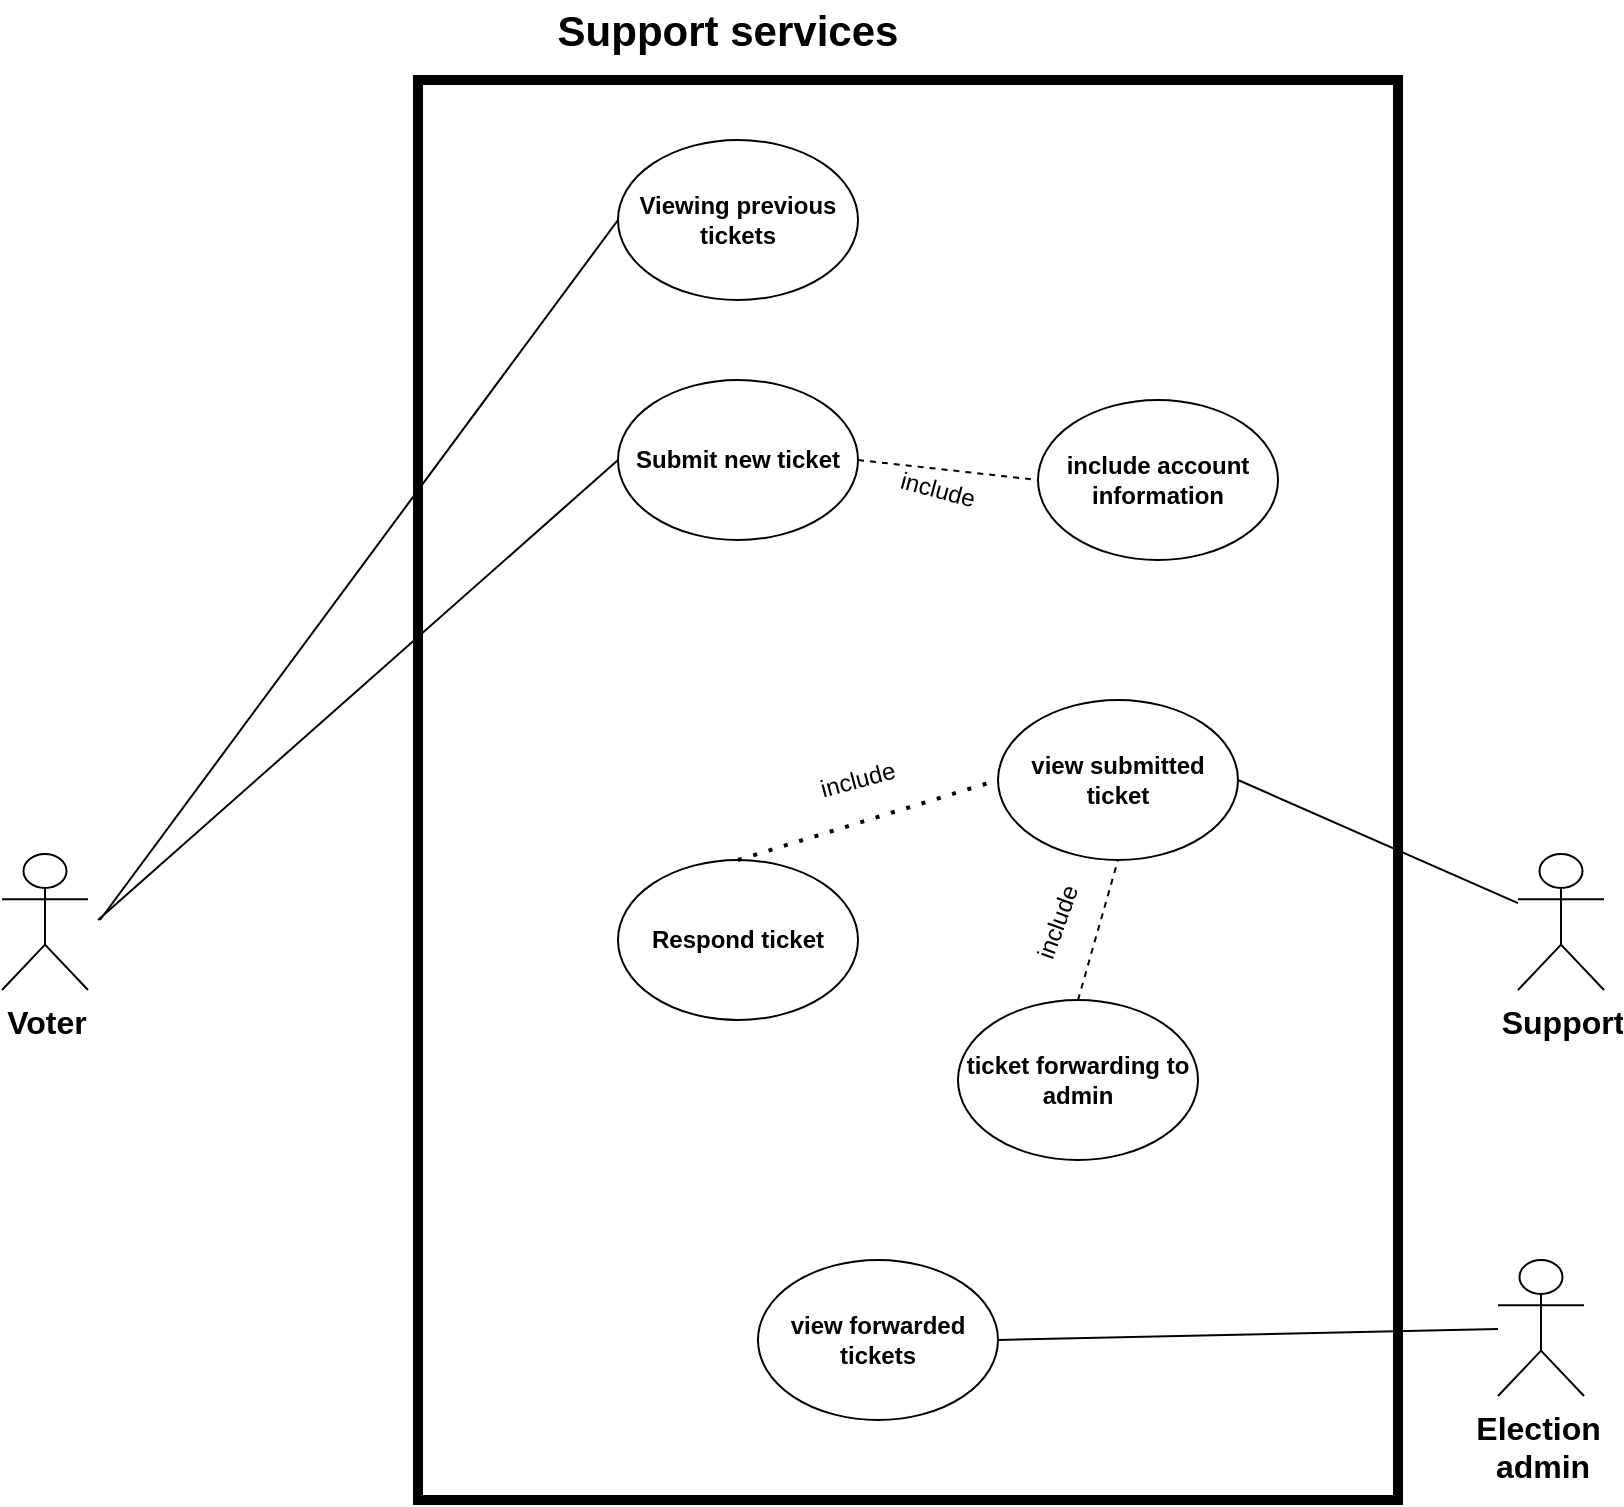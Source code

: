 <mxfile version="25.0.1">
  <diagram name="Page-1" id="ATfXu8jkNSImCt0j8Cfg">
    <mxGraphModel dx="880" dy="1621" grid="1" gridSize="10" guides="1" tooltips="1" connect="1" arrows="1" fold="1" page="1" pageScale="1" pageWidth="850" pageHeight="1100" math="0" shadow="0">
      <root>
        <mxCell id="0" />
        <mxCell id="1" parent="0" />
        <mxCell id="P-7HhU2dx_47wgBdvO1a-7" value="" style="rounded=0;whiteSpace=wrap;html=1;fillColor=none;strokeWidth=5;" parent="1" vertex="1">
          <mxGeometry x="230" y="-40" width="490" height="710" as="geometry" />
        </mxCell>
        <mxCell id="1GnM5Je0mjcqMMnKxtjH-2" value="&lt;b&gt;Submit new ticket&lt;/b&gt;" style="ellipse;whiteSpace=wrap;html=1;" parent="1" vertex="1">
          <mxGeometry x="330" y="110" width="120" height="80" as="geometry" />
        </mxCell>
        <mxCell id="1GnM5Je0mjcqMMnKxtjH-3" value="&lt;b&gt;view submitted ticket&lt;/b&gt;" style="ellipse;whiteSpace=wrap;html=1;" parent="1" vertex="1">
          <mxGeometry x="520" y="270" width="120" height="80" as="geometry" />
        </mxCell>
        <mxCell id="1GnM5Je0mjcqMMnKxtjH-4" value="&lt;b&gt;Respond ticket&lt;/b&gt;" style="ellipse;whiteSpace=wrap;html=1;" parent="1" vertex="1">
          <mxGeometry x="330" y="350" width="120" height="80" as="geometry" />
        </mxCell>
        <mxCell id="1GnM5Je0mjcqMMnKxtjH-7" value="" style="endArrow=none;html=1;rounded=0;entryX=0;entryY=0.5;entryDx=0;entryDy=0;" parent="1" target="1GnM5Je0mjcqMMnKxtjH-2" edge="1">
          <mxGeometry width="50" height="50" relative="1" as="geometry">
            <mxPoint x="70" y="380" as="sourcePoint" />
            <mxPoint x="230" y="300" as="targetPoint" />
          </mxGeometry>
        </mxCell>
        <mxCell id="1GnM5Je0mjcqMMnKxtjH-9" value="&lt;b&gt;Viewing previous tickets&lt;/b&gt;" style="ellipse;whiteSpace=wrap;html=1;" parent="1" vertex="1">
          <mxGeometry x="330" y="-10" width="120" height="80" as="geometry" />
        </mxCell>
        <mxCell id="1GnM5Je0mjcqMMnKxtjH-10" value="" style="endArrow=none;html=1;rounded=0;entryX=0;entryY=0.5;entryDx=0;entryDy=0;" parent="1" target="1GnM5Je0mjcqMMnKxtjH-9" edge="1">
          <mxGeometry width="50" height="50" relative="1" as="geometry">
            <mxPoint x="71" y="380" as="sourcePoint" />
            <mxPoint x="180" y="190" as="targetPoint" />
          </mxGeometry>
        </mxCell>
        <mxCell id="P-7HhU2dx_47wgBdvO1a-6" value="&lt;span style=&quot;font-size: 16px;&quot;&gt;&lt;b&gt;Voter&lt;/b&gt;&lt;/span&gt;" style="shape=umlActor;verticalLabelPosition=bottom;verticalAlign=top;html=1;outlineConnect=0;" parent="1" vertex="1">
          <mxGeometry x="22" y="347" width="43" height="68" as="geometry" />
        </mxCell>
        <mxCell id="P-7HhU2dx_47wgBdvO1a-10" value="&lt;b&gt;&lt;font style=&quot;font-size: 21px;&quot;&gt;Support services&lt;/font&gt;&lt;/b&gt;" style="text;html=1;align=center;verticalAlign=middle;whiteSpace=wrap;rounded=0;" parent="1" vertex="1">
          <mxGeometry x="230" y="-80" width="310" height="30" as="geometry" />
        </mxCell>
        <mxCell id="diC5yOhwvOcpBVF1oguI-3" value="&lt;b&gt;include account information&lt;/b&gt;" style="ellipse;whiteSpace=wrap;html=1;" vertex="1" parent="1">
          <mxGeometry x="540" y="120" width="120" height="80" as="geometry" />
        </mxCell>
        <mxCell id="diC5yOhwvOcpBVF1oguI-4" value="" style="endArrow=none;dashed=1;html=1;rounded=0;exitX=1;exitY=0.5;exitDx=0;exitDy=0;entryX=0;entryY=0.5;entryDx=0;entryDy=0;" edge="1" parent="1" source="1GnM5Je0mjcqMMnKxtjH-2" target="diC5yOhwvOcpBVF1oguI-3">
          <mxGeometry width="50" height="50" relative="1" as="geometry">
            <mxPoint x="470" y="220" as="sourcePoint" />
            <mxPoint x="520" y="170" as="targetPoint" />
          </mxGeometry>
        </mxCell>
        <mxCell id="diC5yOhwvOcpBVF1oguI-5" value="&lt;span style=&quot;font-size: 16px;&quot;&gt;&lt;b&gt;Support&lt;/b&gt;&lt;/span&gt;" style="shape=umlActor;verticalLabelPosition=bottom;verticalAlign=top;html=1;outlineConnect=0;" vertex="1" parent="1">
          <mxGeometry x="780" y="347" width="43" height="68" as="geometry" />
        </mxCell>
        <mxCell id="diC5yOhwvOcpBVF1oguI-10" value="&lt;b&gt;ticket forwarding to admin&lt;/b&gt;" style="ellipse;whiteSpace=wrap;html=1;" vertex="1" parent="1">
          <mxGeometry x="500" y="420" width="120" height="80" as="geometry" />
        </mxCell>
        <mxCell id="diC5yOhwvOcpBVF1oguI-11" value="&lt;b&gt;view forwarded tickets&lt;/b&gt;" style="ellipse;whiteSpace=wrap;html=1;" vertex="1" parent="1">
          <mxGeometry x="400" y="550" width="120" height="80" as="geometry" />
        </mxCell>
        <mxCell id="diC5yOhwvOcpBVF1oguI-12" value="&lt;span style=&quot;font-size: 16px;&quot;&gt;&lt;b&gt;Election&amp;nbsp;&lt;/b&gt;&lt;/span&gt;&lt;div&gt;&lt;span style=&quot;font-size: 16px;&quot;&gt;&lt;b&gt;admin&lt;/b&gt;&lt;/span&gt;&lt;/div&gt;" style="shape=umlActor;verticalLabelPosition=bottom;verticalAlign=top;html=1;outlineConnect=0;" vertex="1" parent="1">
          <mxGeometry x="770" y="550" width="43" height="68" as="geometry" />
        </mxCell>
        <mxCell id="diC5yOhwvOcpBVF1oguI-13" value="" style="endArrow=none;html=1;rounded=0;exitX=1;exitY=0.5;exitDx=0;exitDy=0;" edge="1" parent="1" source="1GnM5Je0mjcqMMnKxtjH-3" target="diC5yOhwvOcpBVF1oguI-5">
          <mxGeometry width="50" height="50" relative="1" as="geometry">
            <mxPoint x="640" y="400" as="sourcePoint" />
            <mxPoint x="690" y="350" as="targetPoint" />
          </mxGeometry>
        </mxCell>
        <mxCell id="diC5yOhwvOcpBVF1oguI-14" value="" style="endArrow=none;dashed=1;html=1;dashPattern=1 3;strokeWidth=2;rounded=0;entryX=0;entryY=0.5;entryDx=0;entryDy=0;exitX=0.5;exitY=0;exitDx=0;exitDy=0;" edge="1" parent="1" source="1GnM5Je0mjcqMMnKxtjH-4" target="1GnM5Je0mjcqMMnKxtjH-3">
          <mxGeometry width="50" height="50" relative="1" as="geometry">
            <mxPoint x="420" y="340" as="sourcePoint" />
            <mxPoint x="470" y="290" as="targetPoint" />
          </mxGeometry>
        </mxCell>
        <mxCell id="diC5yOhwvOcpBVF1oguI-15" value="" style="endArrow=none;dashed=1;html=1;rounded=0;entryX=0.5;entryY=1;entryDx=0;entryDy=0;exitX=0.5;exitY=0;exitDx=0;exitDy=0;" edge="1" parent="1" source="diC5yOhwvOcpBVF1oguI-10" target="1GnM5Je0mjcqMMnKxtjH-3">
          <mxGeometry width="50" height="50" relative="1" as="geometry">
            <mxPoint x="480" y="420" as="sourcePoint" />
            <mxPoint x="530" y="370" as="targetPoint" />
          </mxGeometry>
        </mxCell>
        <mxCell id="diC5yOhwvOcpBVF1oguI-16" value="" style="endArrow=none;html=1;rounded=0;exitX=1;exitY=0.5;exitDx=0;exitDy=0;" edge="1" parent="1" source="diC5yOhwvOcpBVF1oguI-11" target="diC5yOhwvOcpBVF1oguI-12">
          <mxGeometry width="50" height="50" relative="1" as="geometry">
            <mxPoint x="570" y="620" as="sourcePoint" />
            <mxPoint x="620" y="570" as="targetPoint" />
          </mxGeometry>
        </mxCell>
        <mxCell id="diC5yOhwvOcpBVF1oguI-17" value="include" style="text;html=1;align=center;verticalAlign=middle;whiteSpace=wrap;rounded=0;rotation=15;" vertex="1" parent="1">
          <mxGeometry x="460" y="150" width="60" height="30" as="geometry" />
        </mxCell>
        <mxCell id="diC5yOhwvOcpBVF1oguI-18" value="include" style="text;html=1;align=center;verticalAlign=middle;whiteSpace=wrap;rounded=0;rotation=-15;" vertex="1" parent="1">
          <mxGeometry x="420" y="295" width="60" height="30" as="geometry" />
        </mxCell>
        <mxCell id="diC5yOhwvOcpBVF1oguI-19" value="include" style="text;html=1;align=center;verticalAlign=middle;whiteSpace=wrap;rounded=0;rotation=-70;" vertex="1" parent="1">
          <mxGeometry x="520" y="366" width="60" height="30" as="geometry" />
        </mxCell>
      </root>
    </mxGraphModel>
  </diagram>
</mxfile>
